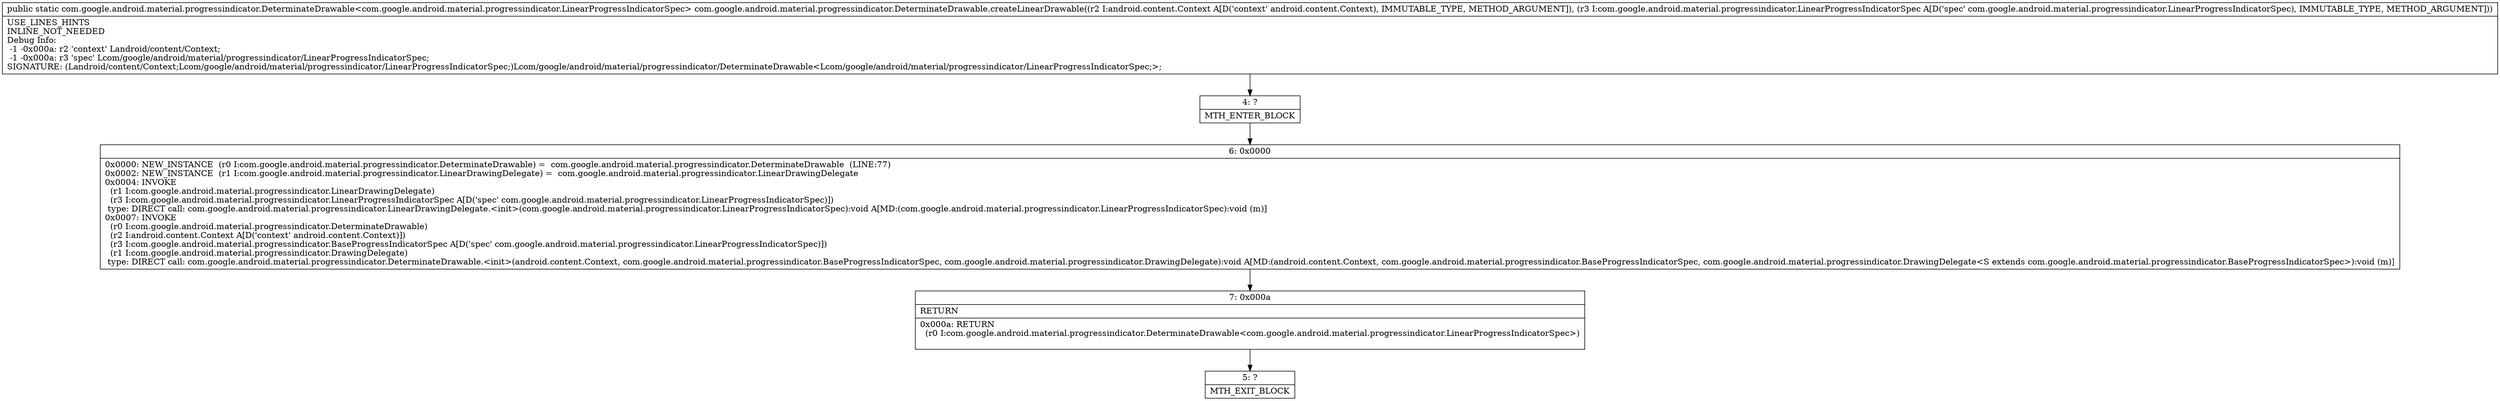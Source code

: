 digraph "CFG forcom.google.android.material.progressindicator.DeterminateDrawable.createLinearDrawable(Landroid\/content\/Context;Lcom\/google\/android\/material\/progressindicator\/LinearProgressIndicatorSpec;)Lcom\/google\/android\/material\/progressindicator\/DeterminateDrawable;" {
Node_4 [shape=record,label="{4\:\ ?|MTH_ENTER_BLOCK\l}"];
Node_6 [shape=record,label="{6\:\ 0x0000|0x0000: NEW_INSTANCE  (r0 I:com.google.android.material.progressindicator.DeterminateDrawable) =  com.google.android.material.progressindicator.DeterminateDrawable  (LINE:77)\l0x0002: NEW_INSTANCE  (r1 I:com.google.android.material.progressindicator.LinearDrawingDelegate) =  com.google.android.material.progressindicator.LinearDrawingDelegate \l0x0004: INVOKE  \l  (r1 I:com.google.android.material.progressindicator.LinearDrawingDelegate)\l  (r3 I:com.google.android.material.progressindicator.LinearProgressIndicatorSpec A[D('spec' com.google.android.material.progressindicator.LinearProgressIndicatorSpec)])\l type: DIRECT call: com.google.android.material.progressindicator.LinearDrawingDelegate.\<init\>(com.google.android.material.progressindicator.LinearProgressIndicatorSpec):void A[MD:(com.google.android.material.progressindicator.LinearProgressIndicatorSpec):void (m)]\l0x0007: INVOKE  \l  (r0 I:com.google.android.material.progressindicator.DeterminateDrawable)\l  (r2 I:android.content.Context A[D('context' android.content.Context)])\l  (r3 I:com.google.android.material.progressindicator.BaseProgressIndicatorSpec A[D('spec' com.google.android.material.progressindicator.LinearProgressIndicatorSpec)])\l  (r1 I:com.google.android.material.progressindicator.DrawingDelegate)\l type: DIRECT call: com.google.android.material.progressindicator.DeterminateDrawable.\<init\>(android.content.Context, com.google.android.material.progressindicator.BaseProgressIndicatorSpec, com.google.android.material.progressindicator.DrawingDelegate):void A[MD:(android.content.Context, com.google.android.material.progressindicator.BaseProgressIndicatorSpec, com.google.android.material.progressindicator.DrawingDelegate\<S extends com.google.android.material.progressindicator.BaseProgressIndicatorSpec\>):void (m)]\l}"];
Node_7 [shape=record,label="{7\:\ 0x000a|RETURN\l|0x000a: RETURN  \l  (r0 I:com.google.android.material.progressindicator.DeterminateDrawable\<com.google.android.material.progressindicator.LinearProgressIndicatorSpec\>)\l \l}"];
Node_5 [shape=record,label="{5\:\ ?|MTH_EXIT_BLOCK\l}"];
MethodNode[shape=record,label="{public static com.google.android.material.progressindicator.DeterminateDrawable\<com.google.android.material.progressindicator.LinearProgressIndicatorSpec\> com.google.android.material.progressindicator.DeterminateDrawable.createLinearDrawable((r2 I:android.content.Context A[D('context' android.content.Context), IMMUTABLE_TYPE, METHOD_ARGUMENT]), (r3 I:com.google.android.material.progressindicator.LinearProgressIndicatorSpec A[D('spec' com.google.android.material.progressindicator.LinearProgressIndicatorSpec), IMMUTABLE_TYPE, METHOD_ARGUMENT]))  | USE_LINES_HINTS\lINLINE_NOT_NEEDED\lDebug Info:\l  \-1 \-0x000a: r2 'context' Landroid\/content\/Context;\l  \-1 \-0x000a: r3 'spec' Lcom\/google\/android\/material\/progressindicator\/LinearProgressIndicatorSpec;\lSIGNATURE: (Landroid\/content\/Context;Lcom\/google\/android\/material\/progressindicator\/LinearProgressIndicatorSpec;)Lcom\/google\/android\/material\/progressindicator\/DeterminateDrawable\<Lcom\/google\/android\/material\/progressindicator\/LinearProgressIndicatorSpec;\>;\l}"];
MethodNode -> Node_4;Node_4 -> Node_6;
Node_6 -> Node_7;
Node_7 -> Node_5;
}

